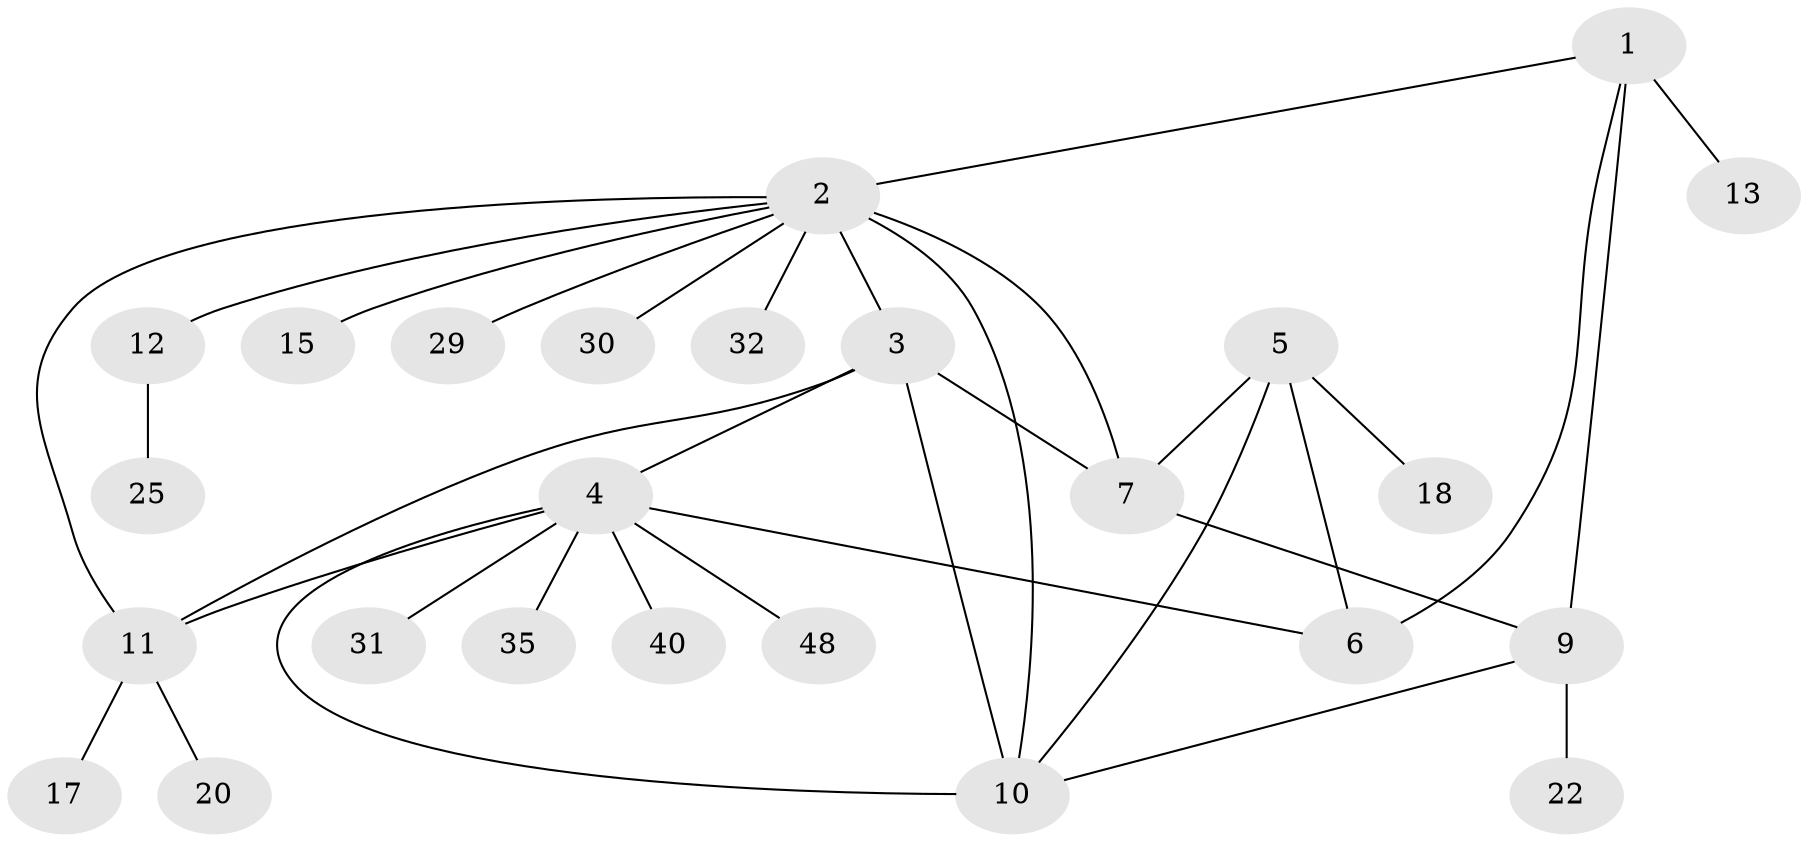 // original degree distribution, {6: 0.058823529411764705, 9: 0.0392156862745098, 7: 0.0196078431372549, 4: 0.058823529411764705, 3: 0.11764705882352941, 8: 0.0196078431372549, 2: 0.19607843137254902, 1: 0.49019607843137253}
// Generated by graph-tools (version 1.1) at 2025/19/03/04/25 18:19:51]
// undirected, 25 vertices, 34 edges
graph export_dot {
graph [start="1"]
  node [color=gray90,style=filled];
  1 [super="+36"];
  2 [super="+8+27+34+44"];
  3 [super="+16"];
  4 [super="+24+26+14"];
  5;
  6 [super="+33"];
  7 [super="+43"];
  9 [super="+21+28"];
  10 [super="+39+45"];
  11 [super="+23"];
  12;
  13;
  15 [super="+19+38"];
  17;
  18;
  20;
  22;
  25;
  29 [super="+51"];
  30;
  31;
  32;
  35;
  40;
  48;
  1 -- 2;
  1 -- 6;
  1 -- 9 [weight=2];
  1 -- 13;
  2 -- 3 [weight=3];
  2 -- 12;
  2 -- 29;
  2 -- 32;
  2 -- 7;
  2 -- 10;
  2 -- 11;
  2 -- 15;
  2 -- 30;
  3 -- 4;
  3 -- 10;
  3 -- 11;
  3 -- 7;
  4 -- 6;
  4 -- 35;
  4 -- 40;
  4 -- 48;
  4 -- 10;
  4 -- 11;
  4 -- 31;
  5 -- 6;
  5 -- 7;
  5 -- 10;
  5 -- 18;
  7 -- 9;
  9 -- 10;
  9 -- 22;
  11 -- 17;
  11 -- 20;
  12 -- 25;
}
